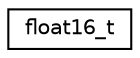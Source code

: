 digraph "Graphical Class Hierarchy"
{
  edge [fontname="Helvetica",fontsize="10",labelfontname="Helvetica",labelfontsize="10"];
  node [fontname="Helvetica",fontsize="10",shape=record];
  rankdir="LR";
  Node0 [label="float16_t",height=0.2,width=0.4,color="black", fillcolor="white", style="filled",URL="$structfloat16__t.html"];
}
